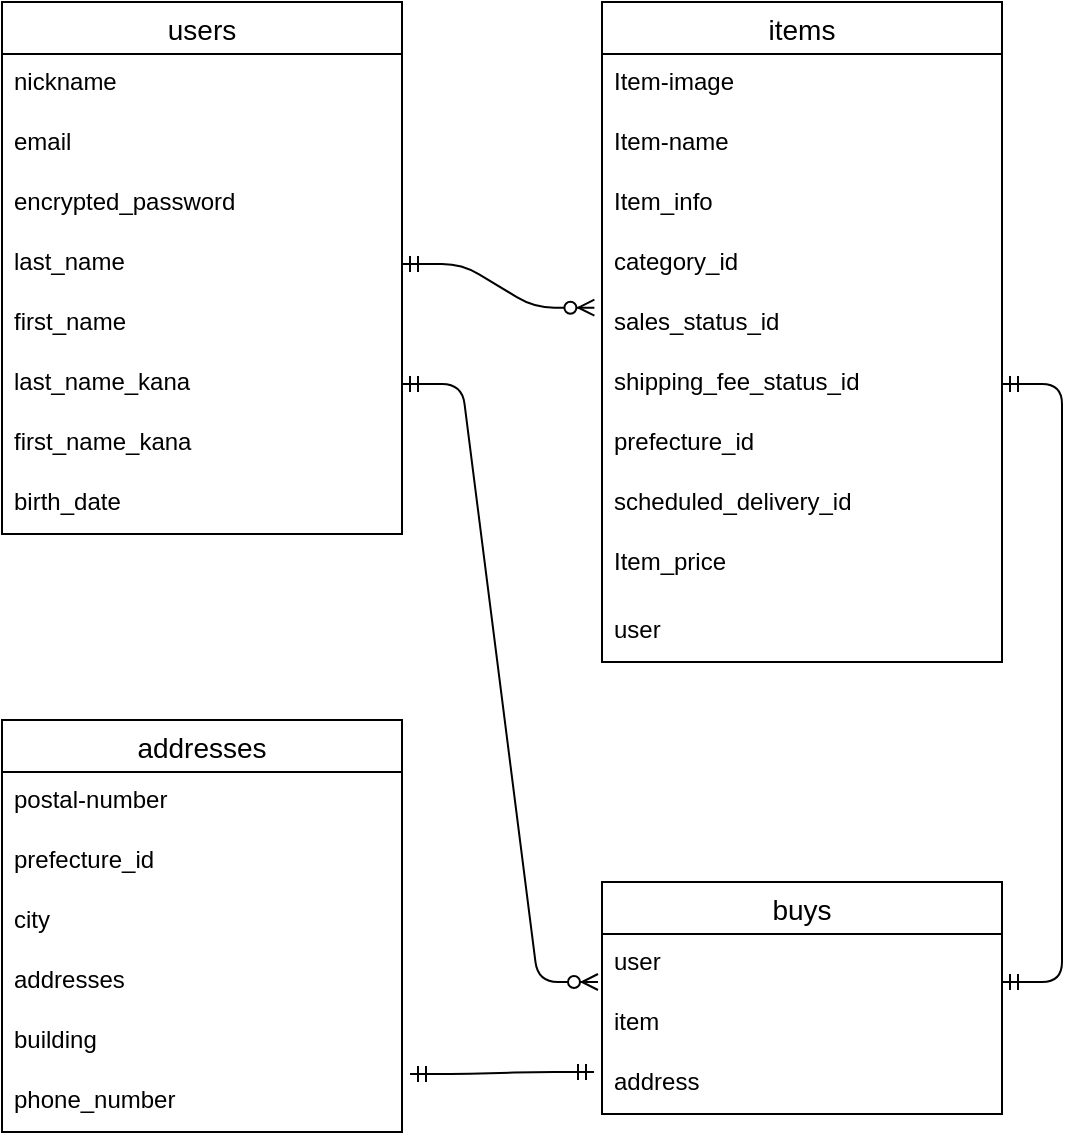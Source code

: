 <mxfile>
    <diagram id="d5j9waU1zD209ydgwhOv" name="ページ1">
        <mxGraphModel dx="904" dy="585" grid="1" gridSize="10" guides="1" tooltips="1" connect="1" arrows="1" fold="1" page="1" pageScale="1" pageWidth="827" pageHeight="1169" math="0" shadow="0">
            <root>
                <mxCell id="0"/>
                <mxCell id="1" parent="0"/>
                <mxCell id="2" value="users" style="swimlane;fontStyle=0;childLayout=stackLayout;horizontal=1;startSize=26;horizontalStack=0;resizeParent=1;resizeParentMax=0;resizeLast=0;collapsible=1;marginBottom=0;align=center;fontSize=14;" parent="1" vertex="1">
                    <mxGeometry x="50" y="110" width="200" height="266" as="geometry"/>
                </mxCell>
                <mxCell id="3" value="nickname" style="text;strokeColor=none;fillColor=none;spacingLeft=4;spacingRight=4;overflow=hidden;rotatable=0;points=[[0,0.5],[1,0.5]];portConstraint=eastwest;fontSize=12;" parent="2" vertex="1">
                    <mxGeometry y="26" width="200" height="30" as="geometry"/>
                </mxCell>
                <mxCell id="4" value="email" style="text;strokeColor=none;fillColor=none;spacingLeft=4;spacingRight=4;overflow=hidden;rotatable=0;points=[[0,0.5],[1,0.5]];portConstraint=eastwest;fontSize=12;" parent="2" vertex="1">
                    <mxGeometry y="56" width="200" height="30" as="geometry"/>
                </mxCell>
                <mxCell id="5" value="encrypted_password" style="text;strokeColor=none;fillColor=none;spacingLeft=4;spacingRight=4;overflow=hidden;rotatable=0;points=[[0,0.5],[1,0.5]];portConstraint=eastwest;fontSize=12;" parent="2" vertex="1">
                    <mxGeometry y="86" width="200" height="30" as="geometry"/>
                </mxCell>
                <mxCell id="11" value="last_name" style="text;strokeColor=none;fillColor=none;spacingLeft=4;spacingRight=4;overflow=hidden;rotatable=0;points=[[0,0.5],[1,0.5]];portConstraint=eastwest;fontSize=12;" parent="2" vertex="1">
                    <mxGeometry y="116" width="200" height="30" as="geometry"/>
                </mxCell>
                <mxCell id="12" value="first_name" style="text;strokeColor=none;fillColor=none;spacingLeft=4;spacingRight=4;overflow=hidden;rotatable=0;points=[[0,0.5],[1,0.5]];portConstraint=eastwest;fontSize=12;" parent="2" vertex="1">
                    <mxGeometry y="146" width="200" height="30" as="geometry"/>
                </mxCell>
                <mxCell id="13" value="last_name_kana" style="text;strokeColor=none;fillColor=none;spacingLeft=4;spacingRight=4;overflow=hidden;rotatable=0;points=[[0,0.5],[1,0.5]];portConstraint=eastwest;fontSize=12;" parent="2" vertex="1">
                    <mxGeometry y="176" width="200" height="30" as="geometry"/>
                </mxCell>
                <mxCell id="14" value="first_name_kana" style="text;strokeColor=none;fillColor=none;spacingLeft=4;spacingRight=4;overflow=hidden;rotatable=0;points=[[0,0.5],[1,0.5]];portConstraint=eastwest;fontSize=12;" parent="2" vertex="1">
                    <mxGeometry y="206" width="200" height="30" as="geometry"/>
                </mxCell>
                <mxCell id="15" value="birth_date" style="text;strokeColor=none;fillColor=none;spacingLeft=4;spacingRight=4;overflow=hidden;rotatable=0;points=[[0,0.5],[1,0.5]];portConstraint=eastwest;fontSize=12;" parent="2" vertex="1">
                    <mxGeometry y="236" width="200" height="30" as="geometry"/>
                </mxCell>
                <mxCell id="29" value="items" style="swimlane;fontStyle=0;childLayout=stackLayout;horizontal=1;startSize=26;horizontalStack=0;resizeParent=1;resizeParentMax=0;resizeLast=0;collapsible=1;marginBottom=0;align=center;fontSize=14;" parent="1" vertex="1">
                    <mxGeometry x="350" y="110" width="200" height="330" as="geometry">
                        <mxRectangle x="350" y="110" width="70" height="30" as="alternateBounds"/>
                    </mxGeometry>
                </mxCell>
                <mxCell id="30" value="Item-image" style="text;strokeColor=none;fillColor=none;spacingLeft=4;spacingRight=4;overflow=hidden;rotatable=0;points=[[0,0.5],[1,0.5]];portConstraint=eastwest;fontSize=12;" parent="29" vertex="1">
                    <mxGeometry y="26" width="200" height="30" as="geometry"/>
                </mxCell>
                <mxCell id="31" value="Item-name" style="text;strokeColor=none;fillColor=none;spacingLeft=4;spacingRight=4;overflow=hidden;rotatable=0;points=[[0,0.5],[1,0.5]];portConstraint=eastwest;fontSize=12;" parent="29" vertex="1">
                    <mxGeometry y="56" width="200" height="30" as="geometry"/>
                </mxCell>
                <mxCell id="32" value="Item_info" style="text;strokeColor=none;fillColor=none;spacingLeft=4;spacingRight=4;overflow=hidden;rotatable=0;points=[[0,0.5],[1,0.5]];portConstraint=eastwest;fontSize=12;" parent="29" vertex="1">
                    <mxGeometry y="86" width="200" height="30" as="geometry"/>
                </mxCell>
                <mxCell id="41" value="category_id" style="text;strokeColor=none;fillColor=none;spacingLeft=4;spacingRight=4;overflow=hidden;rotatable=0;points=[[0,0.5],[1,0.5]];portConstraint=eastwest;fontSize=12;" parent="29" vertex="1">
                    <mxGeometry y="116" width="200" height="30" as="geometry"/>
                </mxCell>
                <mxCell id="35" value="sales_status_id" style="text;strokeColor=none;fillColor=none;spacingLeft=4;spacingRight=4;overflow=hidden;rotatable=0;points=[[0,0.5],[1,0.5]];portConstraint=eastwest;fontSize=12;" parent="29" vertex="1">
                    <mxGeometry y="146" width="200" height="30" as="geometry"/>
                </mxCell>
                <mxCell id="36" value="shipping_fee_status_id" style="text;strokeColor=none;fillColor=none;spacingLeft=4;spacingRight=4;overflow=hidden;rotatable=0;points=[[0,0.5],[1,0.5]];portConstraint=eastwest;fontSize=12;" parent="29" vertex="1">
                    <mxGeometry y="176" width="200" height="30" as="geometry"/>
                </mxCell>
                <mxCell id="40" value="prefecture_id" style="text;strokeColor=none;fillColor=none;spacingLeft=4;spacingRight=4;overflow=hidden;rotatable=0;points=[[0,0.5],[1,0.5]];portConstraint=eastwest;fontSize=12;" parent="29" vertex="1">
                    <mxGeometry y="206" width="200" height="30" as="geometry"/>
                </mxCell>
                <mxCell id="39" value="scheduled_delivery_id" style="text;strokeColor=none;fillColor=none;spacingLeft=4;spacingRight=4;overflow=hidden;rotatable=0;points=[[0,0.5],[1,0.5]];portConstraint=eastwest;fontSize=12;" parent="29" vertex="1">
                    <mxGeometry y="236" width="200" height="30" as="geometry"/>
                </mxCell>
                <mxCell id="38" value="Item_price" style="text;strokeColor=none;fillColor=none;spacingLeft=4;spacingRight=4;overflow=hidden;rotatable=0;points=[[0,0.5],[1,0.5]];portConstraint=eastwest;fontSize=12;" parent="29" vertex="1">
                    <mxGeometry y="266" width="200" height="34" as="geometry"/>
                </mxCell>
                <mxCell id="52" value="user" style="text;strokeColor=none;fillColor=none;spacingLeft=4;spacingRight=4;overflow=hidden;rotatable=0;points=[[0,0.5],[1,0.5]];portConstraint=eastwest;fontSize=12;" parent="29" vertex="1">
                    <mxGeometry y="300" width="200" height="30" as="geometry"/>
                </mxCell>
                <mxCell id="33" value="" style="edgeStyle=entityRelationEdgeStyle;fontSize=12;html=1;endArrow=ERzeroToMany;startArrow=ERmandOne;exitX=1;exitY=0.5;exitDx=0;exitDy=0;entryX=-0.019;entryY=0.228;entryDx=0;entryDy=0;entryPerimeter=0;" parent="1" source="11" target="35" edge="1">
                    <mxGeometry width="100" height="100" relative="1" as="geometry">
                        <mxPoint x="280" y="280" as="sourcePoint"/>
                        <mxPoint x="380" y="180" as="targetPoint"/>
                    </mxGeometry>
                </mxCell>
                <mxCell id="42" value="addresses" style="swimlane;fontStyle=0;childLayout=stackLayout;horizontal=1;startSize=26;horizontalStack=0;resizeParent=1;resizeParentMax=0;resizeLast=0;collapsible=1;marginBottom=0;align=center;fontSize=14;" parent="1" vertex="1">
                    <mxGeometry x="50" y="469" width="200" height="206" as="geometry"/>
                </mxCell>
                <mxCell id="43" value="postal-number" style="text;strokeColor=none;fillColor=none;spacingLeft=4;spacingRight=4;overflow=hidden;rotatable=0;points=[[0,0.5],[1,0.5]];portConstraint=eastwest;fontSize=12;" parent="42" vertex="1">
                    <mxGeometry y="26" width="200" height="30" as="geometry"/>
                </mxCell>
                <mxCell id="44" value="prefecture_id" style="text;strokeColor=none;fillColor=none;spacingLeft=4;spacingRight=4;overflow=hidden;rotatable=0;points=[[0,0.5],[1,0.5]];portConstraint=eastwest;fontSize=12;" parent="42" vertex="1">
                    <mxGeometry y="56" width="200" height="30" as="geometry"/>
                </mxCell>
                <mxCell id="45" value="city" style="text;strokeColor=none;fillColor=none;spacingLeft=4;spacingRight=4;overflow=hidden;rotatable=0;points=[[0,0.5],[1,0.5]];portConstraint=eastwest;fontSize=12;" parent="42" vertex="1">
                    <mxGeometry y="86" width="200" height="30" as="geometry"/>
                </mxCell>
                <mxCell id="46" value="addresses" style="text;strokeColor=none;fillColor=none;spacingLeft=4;spacingRight=4;overflow=hidden;rotatable=0;points=[[0,0.5],[1,0.5]];portConstraint=eastwest;fontSize=12;" parent="42" vertex="1">
                    <mxGeometry y="116" width="200" height="30" as="geometry"/>
                </mxCell>
                <mxCell id="47" value="building" style="text;strokeColor=none;fillColor=none;spacingLeft=4;spacingRight=4;overflow=hidden;rotatable=0;points=[[0,0.5],[1,0.5]];portConstraint=eastwest;fontSize=12;" parent="42" vertex="1">
                    <mxGeometry y="146" width="200" height="30" as="geometry"/>
                </mxCell>
                <mxCell id="48" value="phone_number" style="text;strokeColor=none;fillColor=none;spacingLeft=4;spacingRight=4;overflow=hidden;rotatable=0;points=[[0,0.5],[1,0.5]];portConstraint=eastwest;fontSize=12;" parent="42" vertex="1">
                    <mxGeometry y="176" width="200" height="30" as="geometry"/>
                </mxCell>
                <mxCell id="54" value="buys" style="swimlane;fontStyle=0;childLayout=stackLayout;horizontal=1;startSize=26;horizontalStack=0;resizeParent=1;resizeParentMax=0;resizeLast=0;collapsible=1;marginBottom=0;align=center;fontSize=14;" parent="1" vertex="1">
                    <mxGeometry x="350" y="550" width="200" height="116" as="geometry"/>
                </mxCell>
                <mxCell id="55" value="user" style="text;strokeColor=none;fillColor=none;spacingLeft=4;spacingRight=4;overflow=hidden;rotatable=0;points=[[0,0.5],[1,0.5]];portConstraint=eastwest;fontSize=12;" parent="54" vertex="1">
                    <mxGeometry y="26" width="200" height="30" as="geometry"/>
                </mxCell>
                <mxCell id="56" value="item" style="text;strokeColor=none;fillColor=none;spacingLeft=4;spacingRight=4;overflow=hidden;rotatable=0;points=[[0,0.5],[1,0.5]];portConstraint=eastwest;fontSize=12;" parent="54" vertex="1">
                    <mxGeometry y="56" width="200" height="30" as="geometry"/>
                </mxCell>
                <mxCell id="62" value="address" style="text;strokeColor=none;fillColor=none;spacingLeft=4;spacingRight=4;overflow=hidden;rotatable=0;points=[[0,0.5],[1,0.5]];portConstraint=eastwest;fontSize=12;" vertex="1" parent="54">
                    <mxGeometry y="86" width="200" height="30" as="geometry"/>
                </mxCell>
                <mxCell id="58" value="" style="edgeStyle=entityRelationEdgeStyle;fontSize=12;html=1;endArrow=ERmandOne;startArrow=ERmandOne;" parent="1" target="36" edge="1">
                    <mxGeometry width="100" height="100" relative="1" as="geometry">
                        <mxPoint x="550" y="600" as="sourcePoint"/>
                        <mxPoint x="650" y="500" as="targetPoint"/>
                    </mxGeometry>
                </mxCell>
                <mxCell id="60" value="" style="edgeStyle=entityRelationEdgeStyle;fontSize=12;html=1;endArrow=ERzeroToMany;startArrow=ERmandOne;exitX=1;exitY=0.5;exitDx=0;exitDy=0;entryX=-0.01;entryY=0.8;entryDx=0;entryDy=0;entryPerimeter=0;" parent="1" source="13" target="55" edge="1">
                    <mxGeometry width="100" height="100" relative="1" as="geometry">
                        <mxPoint x="360" y="580" as="sourcePoint"/>
                        <mxPoint x="460" y="480" as="targetPoint"/>
                    </mxGeometry>
                </mxCell>
                <mxCell id="63" value="" style="edgeStyle=entityRelationEdgeStyle;fontSize=12;html=1;endArrow=ERmandOne;startArrow=ERmandOne;entryX=-0.02;entryY=0.3;entryDx=0;entryDy=0;entryPerimeter=0;exitX=1.02;exitY=0.033;exitDx=0;exitDy=0;exitPerimeter=0;" edge="1" parent="1" source="48" target="62">
                    <mxGeometry width="100" height="100" relative="1" as="geometry">
                        <mxPoint x="240" y="810" as="sourcePoint"/>
                        <mxPoint x="340" y="710" as="targetPoint"/>
                    </mxGeometry>
                </mxCell>
            </root>
        </mxGraphModel>
    </diagram>
</mxfile>